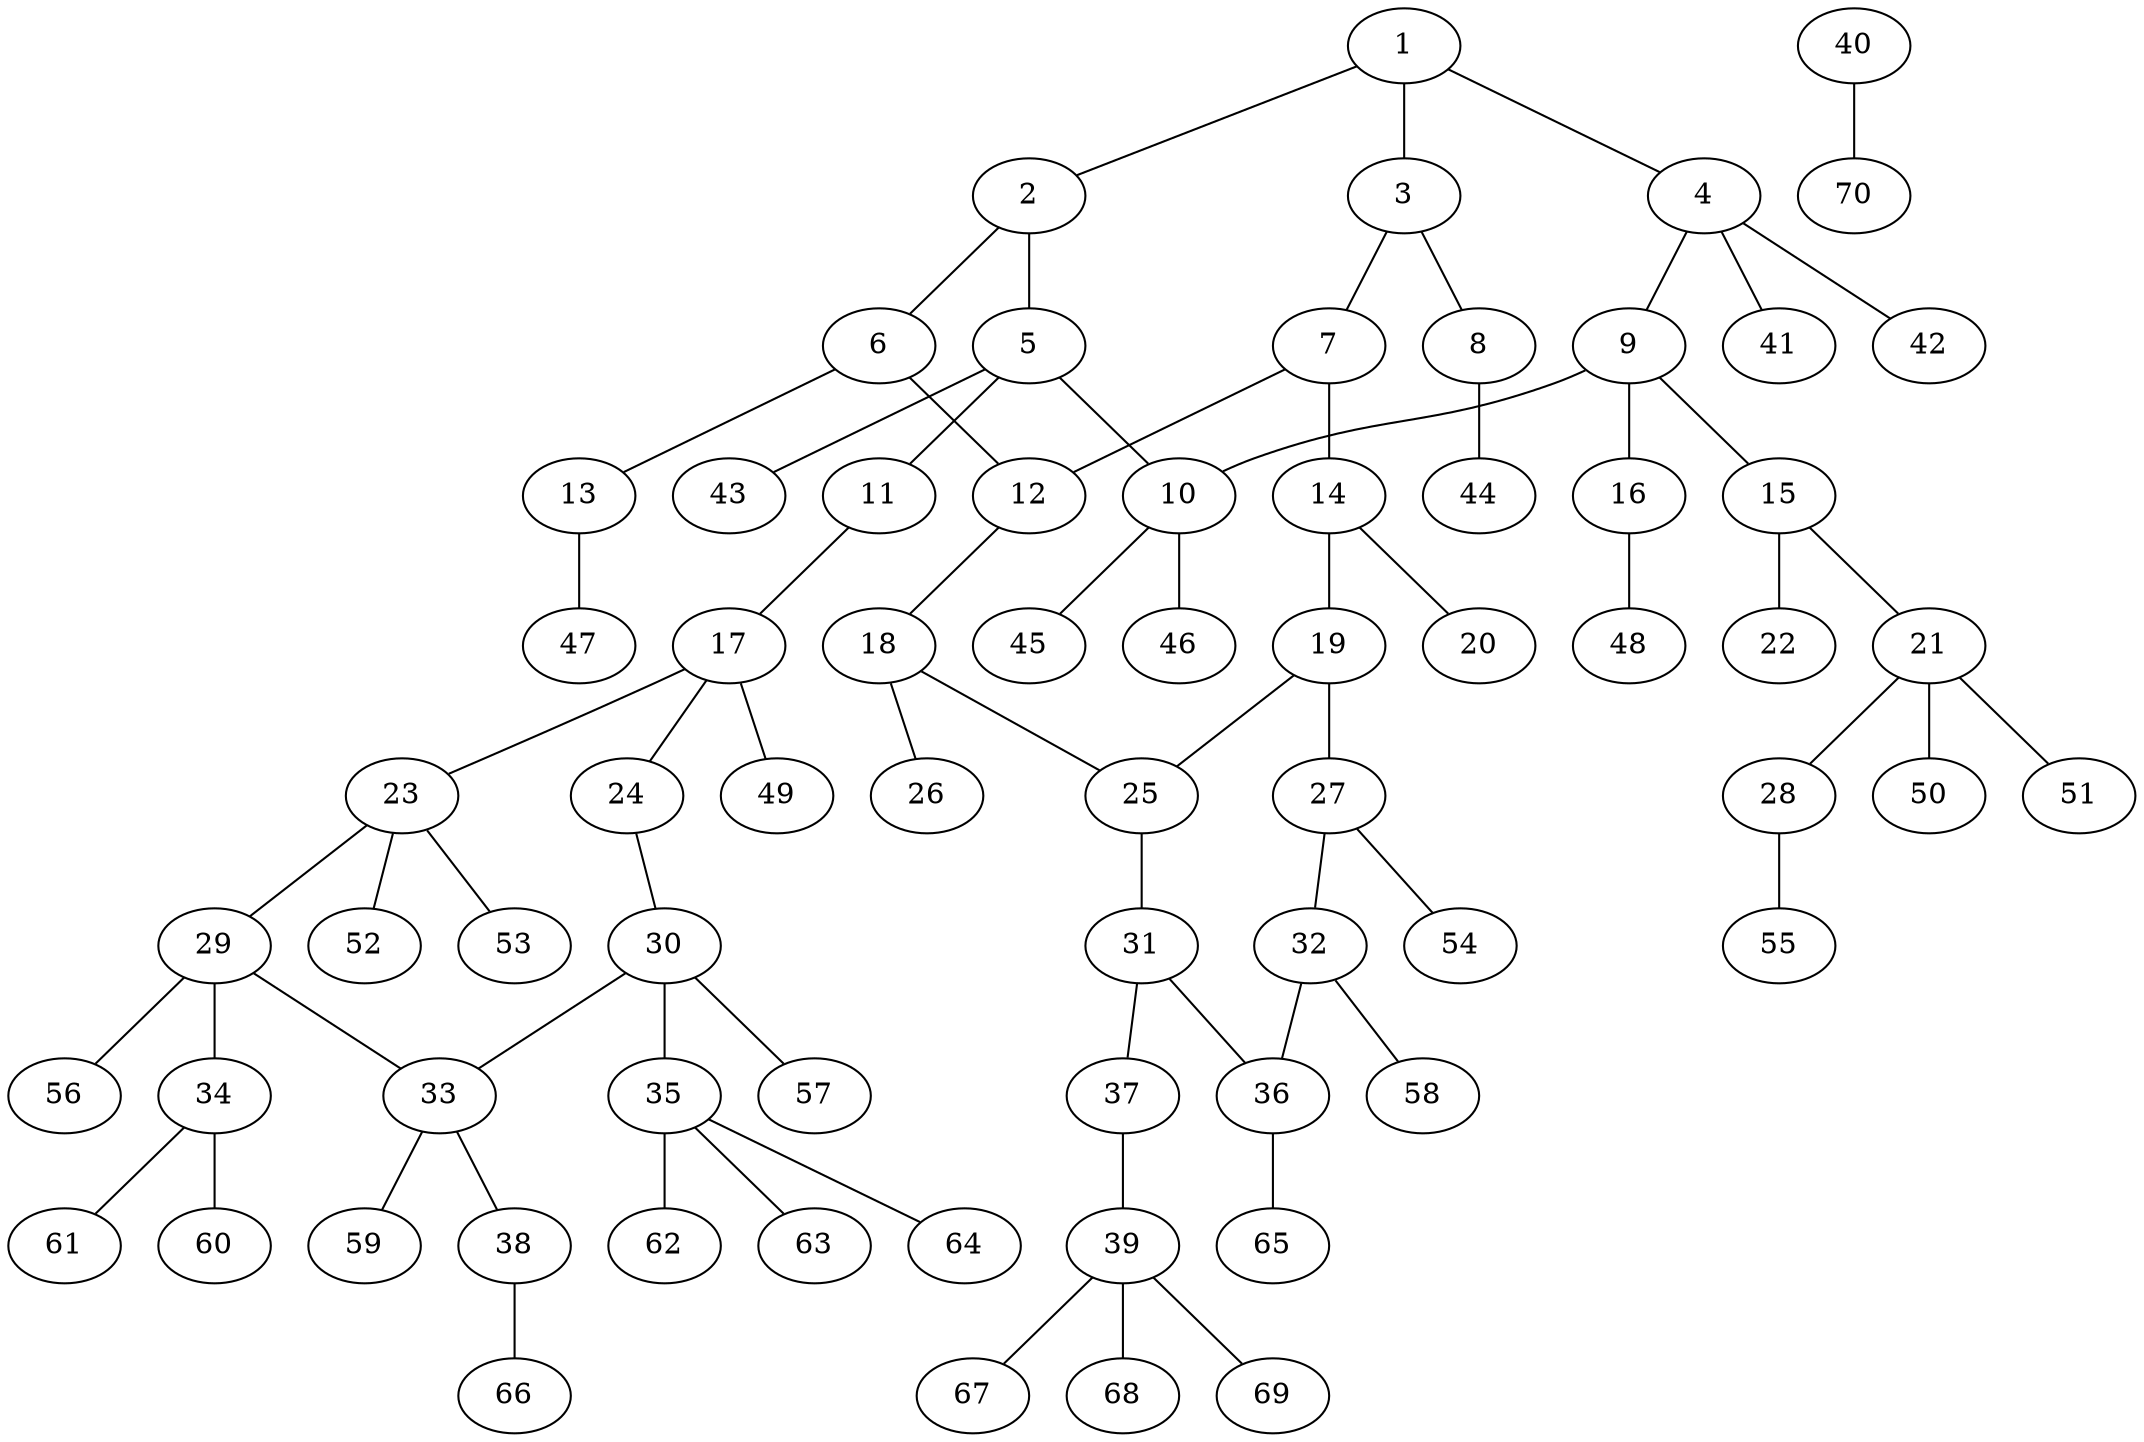 graph molecule_4224 {
	1	 [chem=C];
	2	 [chem=C];
	1 -- 2	 [valence=1];
	3	 [chem=C];
	1 -- 3	 [valence=2];
	4	 [chem=C];
	1 -- 4	 [valence=1];
	5	 [chem=C];
	2 -- 5	 [valence=1];
	6	 [chem=C];
	2 -- 6	 [valence=2];
	7	 [chem=C];
	3 -- 7	 [valence=1];
	8	 [chem=O];
	3 -- 8	 [valence=1];
	9	 [chem=C];
	4 -- 9	 [valence=1];
	41	 [chem=H];
	4 -- 41	 [valence=1];
	42	 [chem=H];
	4 -- 42	 [valence=1];
	10	 [chem=C];
	5 -- 10	 [valence=1];
	11	 [chem=O];
	5 -- 11	 [valence=1];
	43	 [chem=H];
	5 -- 43	 [valence=1];
	12	 [chem=C];
	6 -- 12	 [valence=1];
	13	 [chem=O];
	6 -- 13	 [valence=1];
	7 -- 12	 [valence=2];
	14	 [chem=C];
	7 -- 14	 [valence=1];
	44	 [chem=H];
	8 -- 44	 [valence=1];
	9 -- 10	 [valence=1];
	15	 [chem=C];
	9 -- 15	 [valence=1];
	16	 [chem=O];
	9 -- 16	 [valence=1];
	45	 [chem=H];
	10 -- 45	 [valence=1];
	46	 [chem=H];
	10 -- 46	 [valence=1];
	17	 [chem=C];
	11 -- 17	 [valence=1];
	18	 [chem=C];
	12 -- 18	 [valence=1];
	47	 [chem=H];
	13 -- 47	 [valence=1];
	19	 [chem=C];
	14 -- 19	 [valence=1];
	20	 [chem=O];
	14 -- 20	 [valence=2];
	21	 [chem=C];
	15 -- 21	 [valence=1];
	22	 [chem=O];
	15 -- 22	 [valence=2];
	48	 [chem=H];
	16 -- 48	 [valence=1];
	23	 [chem=C];
	17 -- 23	 [valence=1];
	24	 [chem=O];
	17 -- 24	 [valence=1];
	49	 [chem=H];
	17 -- 49	 [valence=1];
	25	 [chem=C];
	18 -- 25	 [valence=1];
	26	 [chem=O];
	18 -- 26	 [valence=2];
	19 -- 25	 [valence=2];
	27	 [chem=C];
	19 -- 27	 [valence=1];
	28	 [chem=O];
	21 -- 28	 [valence=1];
	50	 [chem=H];
	21 -- 50	 [valence=1];
	51	 [chem=H];
	21 -- 51	 [valence=1];
	29	 [chem=C];
	23 -- 29	 [valence=1];
	52	 [chem=H];
	23 -- 52	 [valence=1];
	53	 [chem=H];
	23 -- 53	 [valence=1];
	30	 [chem=C];
	24 -- 30	 [valence=1];
	31	 [chem=C];
	25 -- 31	 [valence=1];
	32	 [chem=C];
	27 -- 32	 [valence=2];
	54	 [chem=H];
	27 -- 54	 [valence=1];
	55	 [chem=H];
	28 -- 55	 [valence=1];
	33	 [chem=C];
	29 -- 33	 [valence=1];
	34	 [chem=N];
	29 -- 34	 [valence=1];
	56	 [chem=H];
	29 -- 56	 [valence=1];
	30 -- 33	 [valence=1];
	35	 [chem=C];
	30 -- 35	 [valence=1];
	57	 [chem=H];
	30 -- 57	 [valence=1];
	36	 [chem=C];
	31 -- 36	 [valence=2];
	37	 [chem=O];
	31 -- 37	 [valence=1];
	32 -- 36	 [valence=1];
	58	 [chem=H];
	32 -- 58	 [valence=1];
	38	 [chem=O];
	33 -- 38	 [valence=1];
	59	 [chem=H];
	33 -- 59	 [valence=1];
	60	 [chem=H];
	34 -- 60	 [valence=1];
	61	 [chem=H];
	34 -- 61	 [valence=1];
	62	 [chem=H];
	35 -- 62	 [valence=1];
	63	 [chem=H];
	35 -- 63	 [valence=1];
	64	 [chem=H];
	35 -- 64	 [valence=1];
	65	 [chem=H];
	36 -- 65	 [valence=1];
	39	 [chem=C];
	37 -- 39	 [valence=1];
	66	 [chem=H];
	38 -- 66	 [valence=1];
	67	 [chem=H];
	39 -- 67	 [valence=1];
	68	 [chem=H];
	39 -- 68	 [valence=1];
	69	 [chem=H];
	39 -- 69	 [valence=1];
	40	 [chem=Cl];
	70	 [chem=H];
	40 -- 70	 [valence=1];
}
